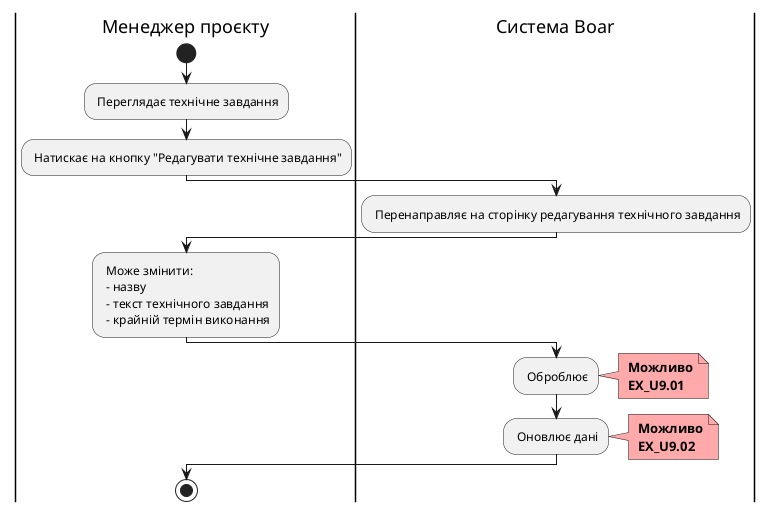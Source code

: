 @startuml
|Менеджер проєкту|
start
: Переглядає технічне завдання;


: Натискає на кнопку "Редагувати технічне завдання";

|Система Boar|
: Перенаправляє на сторінку редагування технічного завдання;

|Менеджер проєкту|
: Може змінити:
 - назву
 - текст технічного завдання
 - крайній термін виконання;

|Система Boar|
: Оброблює;
note right #ffaaaa
<b> Можливо
<b> EX_U9.01
end note

: Оновлює дані;
note right #ffaaaa
<b> Можливо
<b> EX_U9.02
end note

|Менеджер проєкту|
stop;
@enduml
